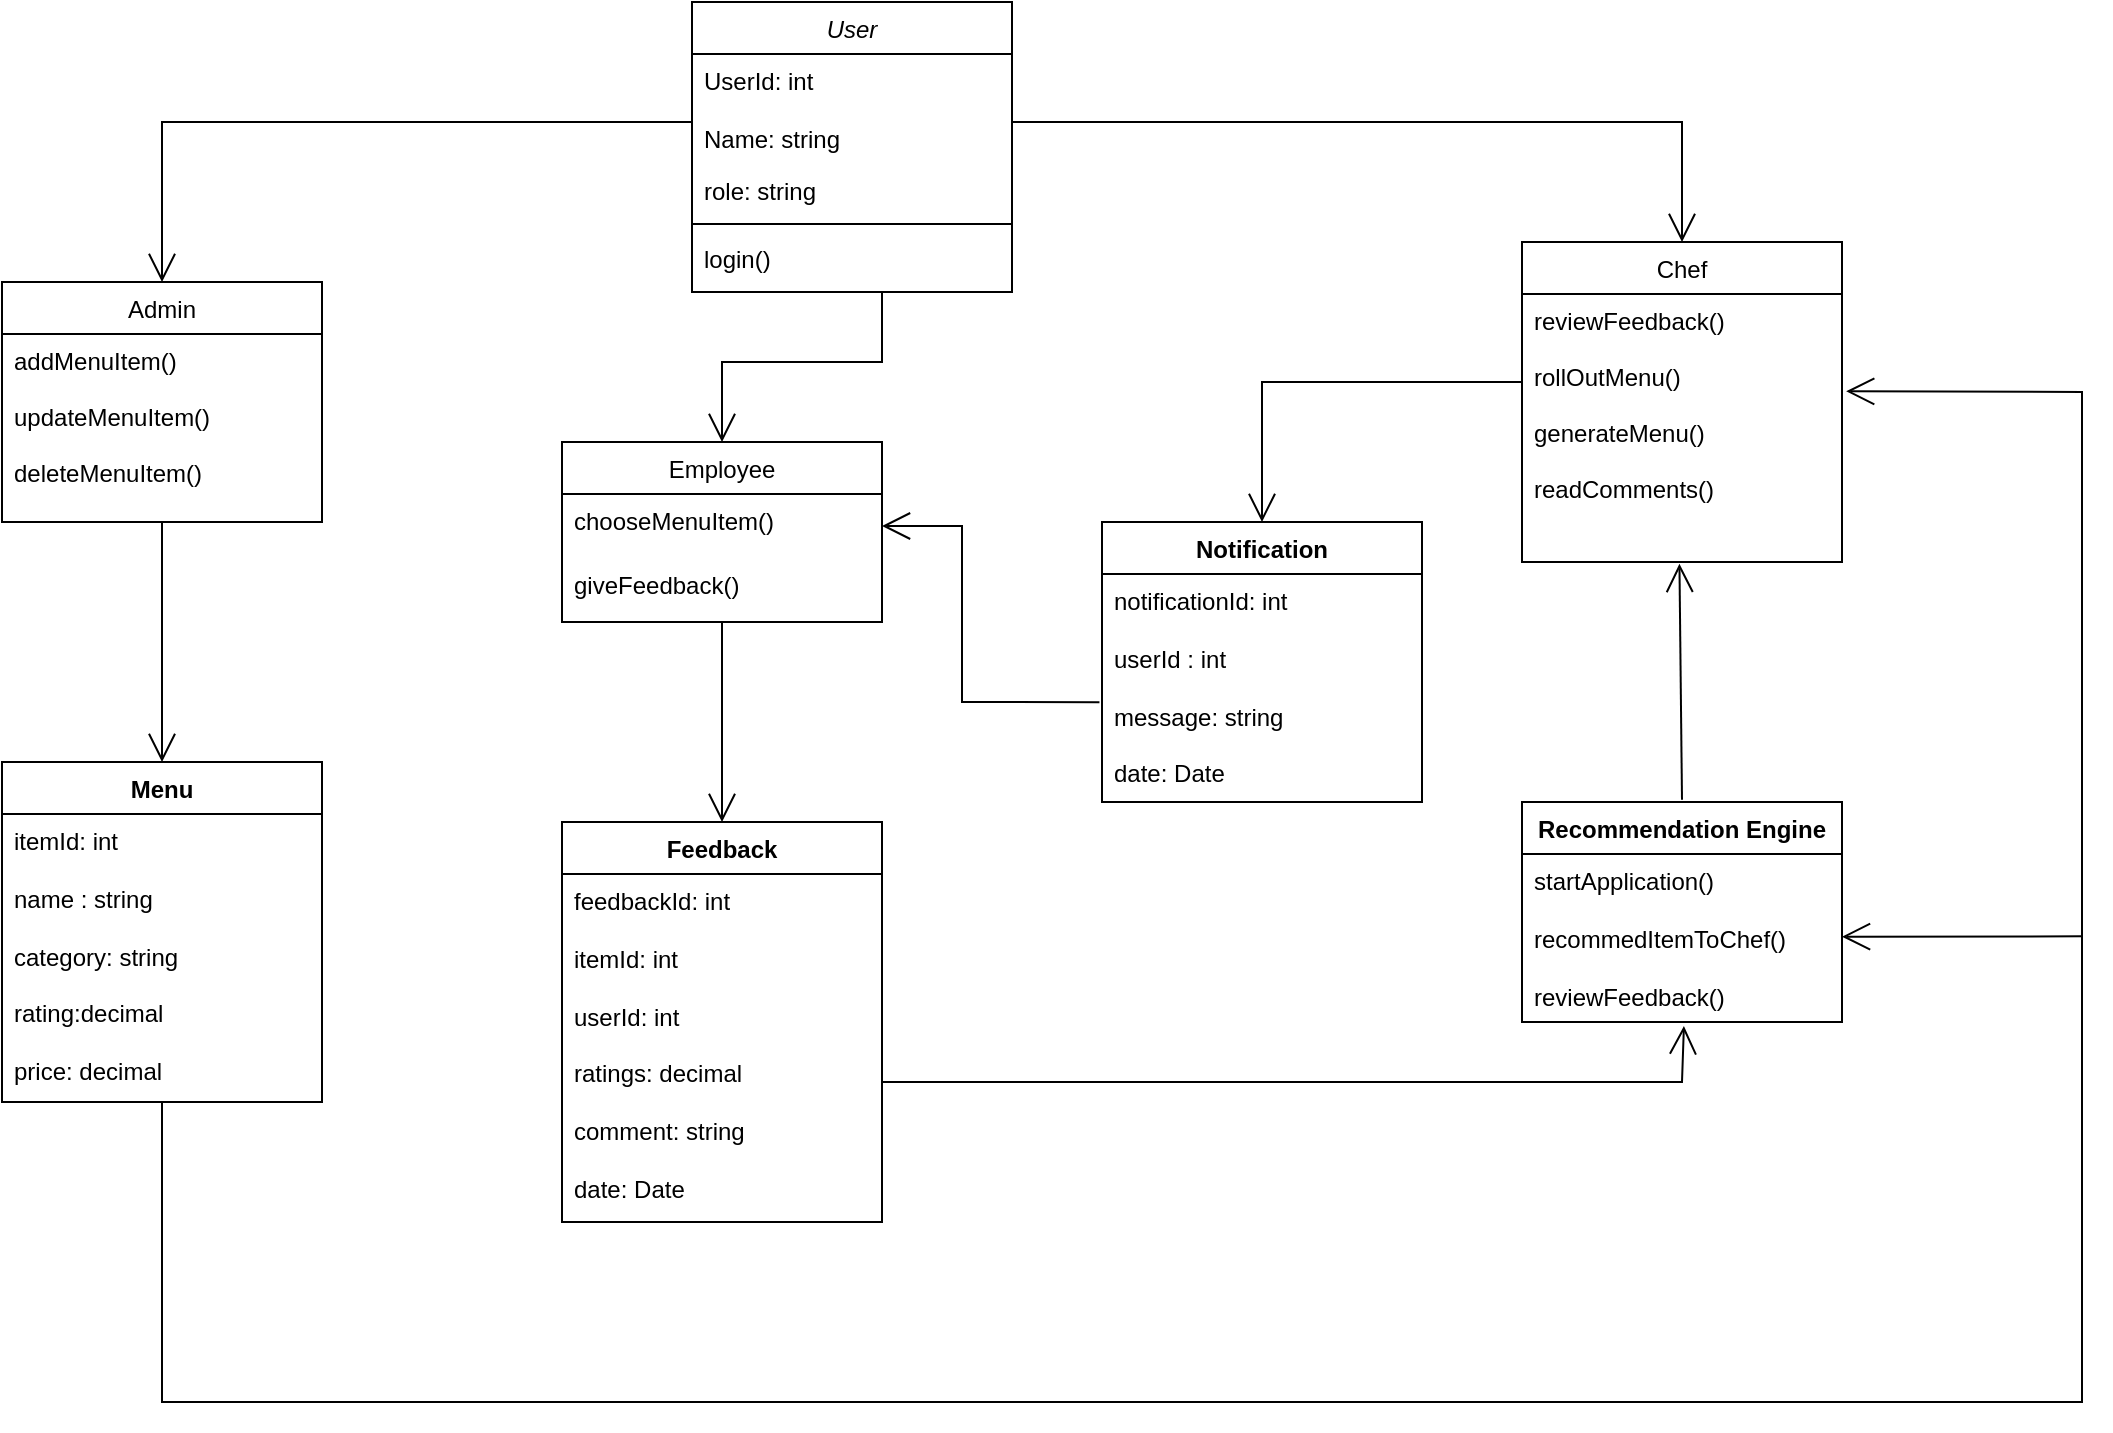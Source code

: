 <mxfile version="24.4.13" type="device">
  <diagram id="C5RBs43oDa-KdzZeNtuy" name="Page-1">
    <mxGraphModel dx="1453" dy="732" grid="1" gridSize="10" guides="1" tooltips="1" connect="1" arrows="1" fold="1" page="1" pageScale="1" pageWidth="827" pageHeight="1169" math="0" shadow="0">
      <root>
        <mxCell id="WIyWlLk6GJQsqaUBKTNV-0" />
        <mxCell id="WIyWlLk6GJQsqaUBKTNV-1" parent="WIyWlLk6GJQsqaUBKTNV-0" />
        <mxCell id="zkfFHV4jXpPFQw0GAbJ--0" value="User" style="swimlane;fontStyle=2;align=center;verticalAlign=top;childLayout=stackLayout;horizontal=1;startSize=26;horizontalStack=0;resizeParent=1;resizeLast=0;collapsible=1;marginBottom=0;rounded=0;shadow=0;strokeWidth=1;" parent="WIyWlLk6GJQsqaUBKTNV-1" vertex="1">
          <mxGeometry x="425" y="20" width="160" height="145" as="geometry">
            <mxRectangle x="435" y="80" width="160" height="26" as="alternateBounds" />
          </mxGeometry>
        </mxCell>
        <mxCell id="zkfFHV4jXpPFQw0GAbJ--1" value="UserId: int    " style="text;align=left;verticalAlign=top;spacingLeft=4;spacingRight=4;overflow=hidden;rotatable=0;points=[[0,0.5],[1,0.5]];portConstraint=eastwest;" parent="zkfFHV4jXpPFQw0GAbJ--0" vertex="1">
          <mxGeometry y="26" width="160" height="29" as="geometry" />
        </mxCell>
        <mxCell id="a3M7iqh7rHL69ysfwF4E-8" value="" style="endArrow=open;endFill=1;endSize=12;html=1;rounded=0;entryX=0.5;entryY=0;entryDx=0;entryDy=0;" edge="1" parent="zkfFHV4jXpPFQw0GAbJ--0" target="zkfFHV4jXpPFQw0GAbJ--6">
          <mxGeometry width="160" relative="1" as="geometry">
            <mxPoint y="60" as="sourcePoint" />
            <mxPoint x="160" y="60" as="targetPoint" />
            <Array as="points">
              <mxPoint x="-265" y="60" />
            </Array>
          </mxGeometry>
        </mxCell>
        <mxCell id="zkfFHV4jXpPFQw0GAbJ--2" value="Name: string" style="text;align=left;verticalAlign=top;spacingLeft=4;spacingRight=4;overflow=hidden;rotatable=0;points=[[0,0.5],[1,0.5]];portConstraint=eastwest;rounded=0;shadow=0;html=0;" parent="zkfFHV4jXpPFQw0GAbJ--0" vertex="1">
          <mxGeometry y="55" width="160" height="26" as="geometry" />
        </mxCell>
        <mxCell id="zkfFHV4jXpPFQw0GAbJ--3" value="role: string" style="text;align=left;verticalAlign=top;spacingLeft=4;spacingRight=4;overflow=hidden;rotatable=0;points=[[0,0.5],[1,0.5]];portConstraint=eastwest;rounded=0;shadow=0;html=0;" parent="zkfFHV4jXpPFQw0GAbJ--0" vertex="1">
          <mxGeometry y="81" width="160" height="26" as="geometry" />
        </mxCell>
        <mxCell id="zkfFHV4jXpPFQw0GAbJ--4" value="" style="line;html=1;strokeWidth=1;align=left;verticalAlign=middle;spacingTop=-1;spacingLeft=3;spacingRight=3;rotatable=0;labelPosition=right;points=[];portConstraint=eastwest;" parent="zkfFHV4jXpPFQw0GAbJ--0" vertex="1">
          <mxGeometry y="107" width="160" height="8" as="geometry" />
        </mxCell>
        <mxCell id="zkfFHV4jXpPFQw0GAbJ--5" value="login()" style="text;align=left;verticalAlign=top;spacingLeft=4;spacingRight=4;overflow=hidden;rotatable=0;points=[[0,0.5],[1,0.5]];portConstraint=eastwest;" parent="zkfFHV4jXpPFQw0GAbJ--0" vertex="1">
          <mxGeometry y="115" width="160" height="26" as="geometry" />
        </mxCell>
        <mxCell id="zkfFHV4jXpPFQw0GAbJ--6" value="Admin" style="swimlane;fontStyle=0;align=center;verticalAlign=top;childLayout=stackLayout;horizontal=1;startSize=26;horizontalStack=0;resizeParent=1;resizeLast=0;collapsible=1;marginBottom=0;rounded=0;shadow=0;strokeWidth=1;" parent="WIyWlLk6GJQsqaUBKTNV-1" vertex="1">
          <mxGeometry x="80" y="160" width="160" height="120" as="geometry">
            <mxRectangle x="90" y="200" width="160" height="26" as="alternateBounds" />
          </mxGeometry>
        </mxCell>
        <mxCell id="zkfFHV4jXpPFQw0GAbJ--7" value="addMenuItem()&#xa;&#xa;updateMenuItem()&#xa;&#xa;deleteMenuItem()" style="text;align=left;verticalAlign=top;spacingLeft=4;spacingRight=4;overflow=hidden;rotatable=0;points=[[0,0.5],[1,0.5]];portConstraint=eastwest;" parent="zkfFHV4jXpPFQw0GAbJ--6" vertex="1">
          <mxGeometry y="26" width="160" height="94" as="geometry" />
        </mxCell>
        <mxCell id="zkfFHV4jXpPFQw0GAbJ--13" value="Chef" style="swimlane;fontStyle=0;align=center;verticalAlign=top;childLayout=stackLayout;horizontal=1;startSize=26;horizontalStack=0;resizeParent=1;resizeLast=0;collapsible=1;marginBottom=0;rounded=0;shadow=0;strokeWidth=1;" parent="WIyWlLk6GJQsqaUBKTNV-1" vertex="1">
          <mxGeometry x="840" y="140" width="160" height="160" as="geometry">
            <mxRectangle x="425" y="200" width="170" height="26" as="alternateBounds" />
          </mxGeometry>
        </mxCell>
        <mxCell id="zkfFHV4jXpPFQw0GAbJ--15" value="" style="line;html=1;strokeWidth=1;align=left;verticalAlign=middle;spacingTop=-1;spacingLeft=3;spacingRight=3;rotatable=0;labelPosition=right;points=[];portConstraint=eastwest;" parent="zkfFHV4jXpPFQw0GAbJ--13" vertex="1">
          <mxGeometry y="26" width="160" as="geometry" />
        </mxCell>
        <mxCell id="a3M7iqh7rHL69ysfwF4E-15" value="" style="endArrow=open;endFill=1;endSize=12;html=1;rounded=0;entryX=0.5;entryY=0;entryDx=0;entryDy=0;" edge="1" parent="zkfFHV4jXpPFQw0GAbJ--13" target="s_m8ZnEmlQM1hZY5W1T--12">
          <mxGeometry width="160" relative="1" as="geometry">
            <mxPoint y="70" as="sourcePoint" />
            <mxPoint x="160" y="70" as="targetPoint" />
            <Array as="points">
              <mxPoint x="-130" y="70" />
            </Array>
          </mxGeometry>
        </mxCell>
        <mxCell id="zkfFHV4jXpPFQw0GAbJ--14" value="reviewFeedback()&#xa;&#xa;rollOutMenu()&#xa;&#xa;generateMenu()&#xa;&#xa;readComments()" style="text;align=left;verticalAlign=top;spacingLeft=4;spacingRight=4;overflow=hidden;rotatable=0;points=[[0,0.5],[1,0.5]];portConstraint=eastwest;" parent="zkfFHV4jXpPFQw0GAbJ--13" vertex="1">
          <mxGeometry y="26" width="160" height="134" as="geometry" />
        </mxCell>
        <mxCell id="zkfFHV4jXpPFQw0GAbJ--17" value="Employee" style="swimlane;fontStyle=0;align=center;verticalAlign=top;childLayout=stackLayout;horizontal=1;startSize=26;horizontalStack=0;resizeParent=1;resizeLast=0;collapsible=1;marginBottom=0;rounded=0;shadow=0;strokeWidth=1;" parent="WIyWlLk6GJQsqaUBKTNV-1" vertex="1">
          <mxGeometry x="360" y="240" width="160" height="90" as="geometry">
            <mxRectangle x="760" y="200" width="160" height="26" as="alternateBounds" />
          </mxGeometry>
        </mxCell>
        <mxCell id="zkfFHV4jXpPFQw0GAbJ--18" value="chooseMenuItem()" style="text;align=left;verticalAlign=top;spacingLeft=4;spacingRight=4;overflow=hidden;rotatable=0;points=[[0,0.5],[1,0.5]];portConstraint=eastwest;" parent="zkfFHV4jXpPFQw0GAbJ--17" vertex="1">
          <mxGeometry y="26" width="160" height="32" as="geometry" />
        </mxCell>
        <mxCell id="zkfFHV4jXpPFQw0GAbJ--19" value="giveFeedback()" style="text;align=left;verticalAlign=top;spacingLeft=4;spacingRight=4;overflow=hidden;rotatable=0;points=[[0,0.5],[1,0.5]];portConstraint=eastwest;rounded=0;shadow=0;html=0;" parent="zkfFHV4jXpPFQw0GAbJ--17" vertex="1">
          <mxGeometry y="58" width="160" height="26" as="geometry" />
        </mxCell>
        <mxCell id="s_m8ZnEmlQM1hZY5W1T--8" value="Menu" style="swimlane;fontStyle=1;align=center;verticalAlign=top;childLayout=stackLayout;horizontal=1;startSize=26;horizontalStack=0;resizeParent=1;resizeParentMax=0;resizeLast=0;collapsible=1;marginBottom=0;whiteSpace=wrap;html=1;" parent="WIyWlLk6GJQsqaUBKTNV-1" vertex="1">
          <mxGeometry x="80" y="400" width="160" height="170" as="geometry">
            <mxRectangle x="140" y="410" width="70" height="30" as="alternateBounds" />
          </mxGeometry>
        </mxCell>
        <mxCell id="s_m8ZnEmlQM1hZY5W1T--9" value="itemId: int&lt;div&gt;&lt;br&gt;&lt;div&gt;name : string&lt;/div&gt;&lt;div&gt;&lt;br&gt;&lt;/div&gt;&lt;div&gt;category: string&lt;br&gt;&lt;/div&gt;&lt;div&gt;&lt;br&gt;&lt;/div&gt;&lt;div&gt;rating:decimal&lt;/div&gt;&lt;div&gt;&lt;br&gt;&lt;/div&gt;&lt;div&gt;price: decimal&lt;/div&gt;&lt;div&gt;&lt;br&gt;&lt;/div&gt;&lt;/div&gt;" style="text;strokeColor=none;fillColor=none;align=left;verticalAlign=top;spacingLeft=4;spacingRight=4;overflow=hidden;rotatable=0;points=[[0,0.5],[1,0.5]];portConstraint=eastwest;whiteSpace=wrap;html=1;" parent="s_m8ZnEmlQM1hZY5W1T--8" vertex="1">
          <mxGeometry y="26" width="160" height="144" as="geometry" />
        </mxCell>
        <mxCell id="a3M7iqh7rHL69ysfwF4E-19" value="" style="endArrow=open;endFill=1;endSize=12;html=1;rounded=0;entryX=1.013;entryY=0.363;entryDx=0;entryDy=0;entryPerimeter=0;" edge="1" parent="s_m8ZnEmlQM1hZY5W1T--8" target="zkfFHV4jXpPFQw0GAbJ--14">
          <mxGeometry width="160" relative="1" as="geometry">
            <mxPoint x="80" y="170" as="sourcePoint" />
            <mxPoint x="240" y="170" as="targetPoint" />
            <Array as="points">
              <mxPoint x="80" y="320" />
              <mxPoint x="1040" y="320" />
              <mxPoint x="1040" y="-185" />
            </Array>
          </mxGeometry>
        </mxCell>
        <mxCell id="s_m8ZnEmlQM1hZY5W1T--12" value="Notification" style="swimlane;fontStyle=1;align=center;verticalAlign=top;childLayout=stackLayout;horizontal=1;startSize=26;horizontalStack=0;resizeParent=1;resizeParentMax=0;resizeLast=0;collapsible=1;marginBottom=0;whiteSpace=wrap;html=1;" parent="WIyWlLk6GJQsqaUBKTNV-1" vertex="1">
          <mxGeometry x="630" y="280" width="160" height="140" as="geometry">
            <mxRectangle x="630" y="280" width="100" height="30" as="alternateBounds" />
          </mxGeometry>
        </mxCell>
        <mxCell id="s_m8ZnEmlQM1hZY5W1T--13" value="notificationId: int&lt;div&gt;&lt;br&gt;&lt;div&gt;userId : int&lt;/div&gt;&lt;div&gt;&lt;br&gt;&lt;/div&gt;&lt;div&gt;message: string&lt;/div&gt;&lt;div&gt;&lt;br&gt;&lt;/div&gt;&lt;div&gt;date: Date&lt;/div&gt;&lt;/div&gt;" style="text;strokeColor=none;fillColor=none;align=left;verticalAlign=top;spacingLeft=4;spacingRight=4;overflow=hidden;rotatable=0;points=[[0,0.5],[1,0.5]];portConstraint=eastwest;whiteSpace=wrap;html=1;" parent="s_m8ZnEmlQM1hZY5W1T--12" vertex="1">
          <mxGeometry y="26" width="160" height="114" as="geometry" />
        </mxCell>
        <mxCell id="a3M7iqh7rHL69ysfwF4E-0" value="Feedback" style="swimlane;fontStyle=1;align=center;verticalAlign=top;childLayout=stackLayout;horizontal=1;startSize=26;horizontalStack=0;resizeParent=1;resizeParentMax=0;resizeLast=0;collapsible=1;marginBottom=0;whiteSpace=wrap;html=1;" vertex="1" parent="WIyWlLk6GJQsqaUBKTNV-1">
          <mxGeometry x="360" y="430" width="160" height="200" as="geometry">
            <mxRectangle x="670" y="510" width="90" height="30" as="alternateBounds" />
          </mxGeometry>
        </mxCell>
        <mxCell id="a3M7iqh7rHL69ysfwF4E-1" value="feedbackId: int&lt;div&gt;&lt;br&gt;&lt;/div&gt;&lt;div&gt;itemId: int&lt;/div&gt;&lt;div&gt;&lt;br&gt;&lt;/div&gt;&lt;div&gt;userId: int&lt;/div&gt;&lt;div&gt;&lt;br&gt;&lt;/div&gt;&lt;div&gt;ratings: decimal&lt;/div&gt;&lt;div&gt;&lt;br&gt;&lt;/div&gt;&lt;div&gt;comment: string&lt;/div&gt;&lt;div&gt;&lt;br&gt;&lt;/div&gt;&lt;div&gt;date: Date&lt;/div&gt;" style="text;strokeColor=none;fillColor=none;align=left;verticalAlign=top;spacingLeft=4;spacingRight=4;overflow=hidden;rotatable=0;points=[[0,0.5],[1,0.5]];portConstraint=eastwest;whiteSpace=wrap;html=1;" vertex="1" parent="a3M7iqh7rHL69ysfwF4E-0">
          <mxGeometry y="26" width="160" height="174" as="geometry" />
        </mxCell>
        <mxCell id="a3M7iqh7rHL69ysfwF4E-4" value="Recommendation Engine" style="swimlane;fontStyle=1;align=center;verticalAlign=top;childLayout=stackLayout;horizontal=1;startSize=26;horizontalStack=0;resizeParent=1;resizeParentMax=0;resizeLast=0;collapsible=1;marginBottom=0;whiteSpace=wrap;html=1;" vertex="1" parent="WIyWlLk6GJQsqaUBKTNV-1">
          <mxGeometry x="840" y="420" width="160" height="110" as="geometry">
            <mxRectangle x="370" y="400" width="180" height="30" as="alternateBounds" />
          </mxGeometry>
        </mxCell>
        <mxCell id="a3M7iqh7rHL69ysfwF4E-5" value="startApplication()&lt;div&gt;&lt;br&gt;&lt;/div&gt;&lt;div&gt;recommedItemToChef()&lt;/div&gt;&lt;div&gt;&lt;br&gt;&lt;/div&gt;&lt;div&gt;reviewFeedback()&lt;/div&gt;&lt;div&gt;&lt;br&gt;&lt;/div&gt;&lt;div&gt;&lt;br&gt;&lt;/div&gt;" style="text;strokeColor=none;fillColor=none;align=left;verticalAlign=top;spacingLeft=4;spacingRight=4;overflow=hidden;rotatable=0;points=[[0,0.5],[1,0.5]];portConstraint=eastwest;whiteSpace=wrap;html=1;" vertex="1" parent="a3M7iqh7rHL69ysfwF4E-4">
          <mxGeometry y="26" width="160" height="84" as="geometry" />
        </mxCell>
        <mxCell id="a3M7iqh7rHL69ysfwF4E-10" value="" style="endArrow=open;endFill=1;endSize=12;html=1;rounded=0;entryX=0.5;entryY=0;entryDx=0;entryDy=0;" edge="1" parent="WIyWlLk6GJQsqaUBKTNV-1" target="s_m8ZnEmlQM1hZY5W1T--8">
          <mxGeometry width="160" relative="1" as="geometry">
            <mxPoint x="160" y="280" as="sourcePoint" />
            <mxPoint x="320" y="280" as="targetPoint" />
          </mxGeometry>
        </mxCell>
        <mxCell id="a3M7iqh7rHL69ysfwF4E-11" value="" style="endArrow=open;endFill=1;endSize=12;html=1;rounded=0;entryX=0.5;entryY=0;entryDx=0;entryDy=0;exitX=0.5;exitY=1;exitDx=0;exitDy=0;" edge="1" parent="WIyWlLk6GJQsqaUBKTNV-1" source="zkfFHV4jXpPFQw0GAbJ--17" target="a3M7iqh7rHL69ysfwF4E-0">
          <mxGeometry width="160" relative="1" as="geometry">
            <mxPoint x="330" y="340" as="sourcePoint" />
            <mxPoint x="490" y="340" as="targetPoint" />
          </mxGeometry>
        </mxCell>
        <mxCell id="a3M7iqh7rHL69ysfwF4E-12" value="" style="endArrow=open;endFill=1;endSize=12;html=1;rounded=0;entryX=0.506;entryY=1.024;entryDx=0;entryDy=0;entryPerimeter=0;" edge="1" parent="WIyWlLk6GJQsqaUBKTNV-1" target="a3M7iqh7rHL69ysfwF4E-5">
          <mxGeometry width="160" relative="1" as="geometry">
            <mxPoint x="520" y="560" as="sourcePoint" />
            <mxPoint x="680" y="560" as="targetPoint" />
            <Array as="points">
              <mxPoint x="920" y="560" />
            </Array>
          </mxGeometry>
        </mxCell>
        <mxCell id="a3M7iqh7rHL69ysfwF4E-13" value="" style="endArrow=open;endFill=1;endSize=12;html=1;rounded=0;entryX=0.5;entryY=0;entryDx=0;entryDy=0;" edge="1" parent="WIyWlLk6GJQsqaUBKTNV-1" target="zkfFHV4jXpPFQw0GAbJ--17">
          <mxGeometry width="160" relative="1" as="geometry">
            <mxPoint x="520" y="165" as="sourcePoint" />
            <mxPoint x="680" y="165" as="targetPoint" />
            <Array as="points">
              <mxPoint x="520" y="200" />
              <mxPoint x="440" y="200" />
            </Array>
          </mxGeometry>
        </mxCell>
        <mxCell id="a3M7iqh7rHL69ysfwF4E-14" value="" style="endArrow=open;endFill=1;endSize=12;html=1;rounded=0;entryX=0.5;entryY=0;entryDx=0;entryDy=0;" edge="1" parent="WIyWlLk6GJQsqaUBKTNV-1" target="zkfFHV4jXpPFQw0GAbJ--13">
          <mxGeometry width="160" relative="1" as="geometry">
            <mxPoint x="585" y="80" as="sourcePoint" />
            <mxPoint x="920" y="80" as="targetPoint" />
            <Array as="points">
              <mxPoint x="920" y="80" />
            </Array>
          </mxGeometry>
        </mxCell>
        <mxCell id="a3M7iqh7rHL69ysfwF4E-16" value="" style="endArrow=open;endFill=1;endSize=12;html=1;rounded=0;entryX=0.492;entryY=1.007;entryDx=0;entryDy=0;entryPerimeter=0;" edge="1" parent="WIyWlLk6GJQsqaUBKTNV-1" target="zkfFHV4jXpPFQw0GAbJ--14">
          <mxGeometry width="160" relative="1" as="geometry">
            <mxPoint x="920" y="418.89" as="sourcePoint" />
            <mxPoint x="1080" y="418.89" as="targetPoint" />
          </mxGeometry>
        </mxCell>
        <mxCell id="a3M7iqh7rHL69ysfwF4E-20" value="" style="endArrow=open;endFill=1;endSize=12;html=1;rounded=0;" edge="1" parent="WIyWlLk6GJQsqaUBKTNV-1">
          <mxGeometry width="160" relative="1" as="geometry">
            <mxPoint x="1120" y="487.17" as="sourcePoint" />
            <mxPoint x="1000" y="487.34" as="targetPoint" />
          </mxGeometry>
        </mxCell>
        <mxCell id="a3M7iqh7rHL69ysfwF4E-22" value="" style="endArrow=open;endFill=1;endSize=12;html=1;rounded=0;entryX=1;entryY=0.5;entryDx=0;entryDy=0;exitX=-0.008;exitY=0.562;exitDx=0;exitDy=0;exitPerimeter=0;" edge="1" parent="WIyWlLk6GJQsqaUBKTNV-1" source="s_m8ZnEmlQM1hZY5W1T--13" target="zkfFHV4jXpPFQw0GAbJ--18">
          <mxGeometry width="160" relative="1" as="geometry">
            <mxPoint x="628" y="360" as="sourcePoint" />
            <mxPoint x="640" y="400" as="targetPoint" />
            <Array as="points">
              <mxPoint x="560" y="370" />
              <mxPoint x="560" y="282" />
            </Array>
          </mxGeometry>
        </mxCell>
      </root>
    </mxGraphModel>
  </diagram>
</mxfile>
